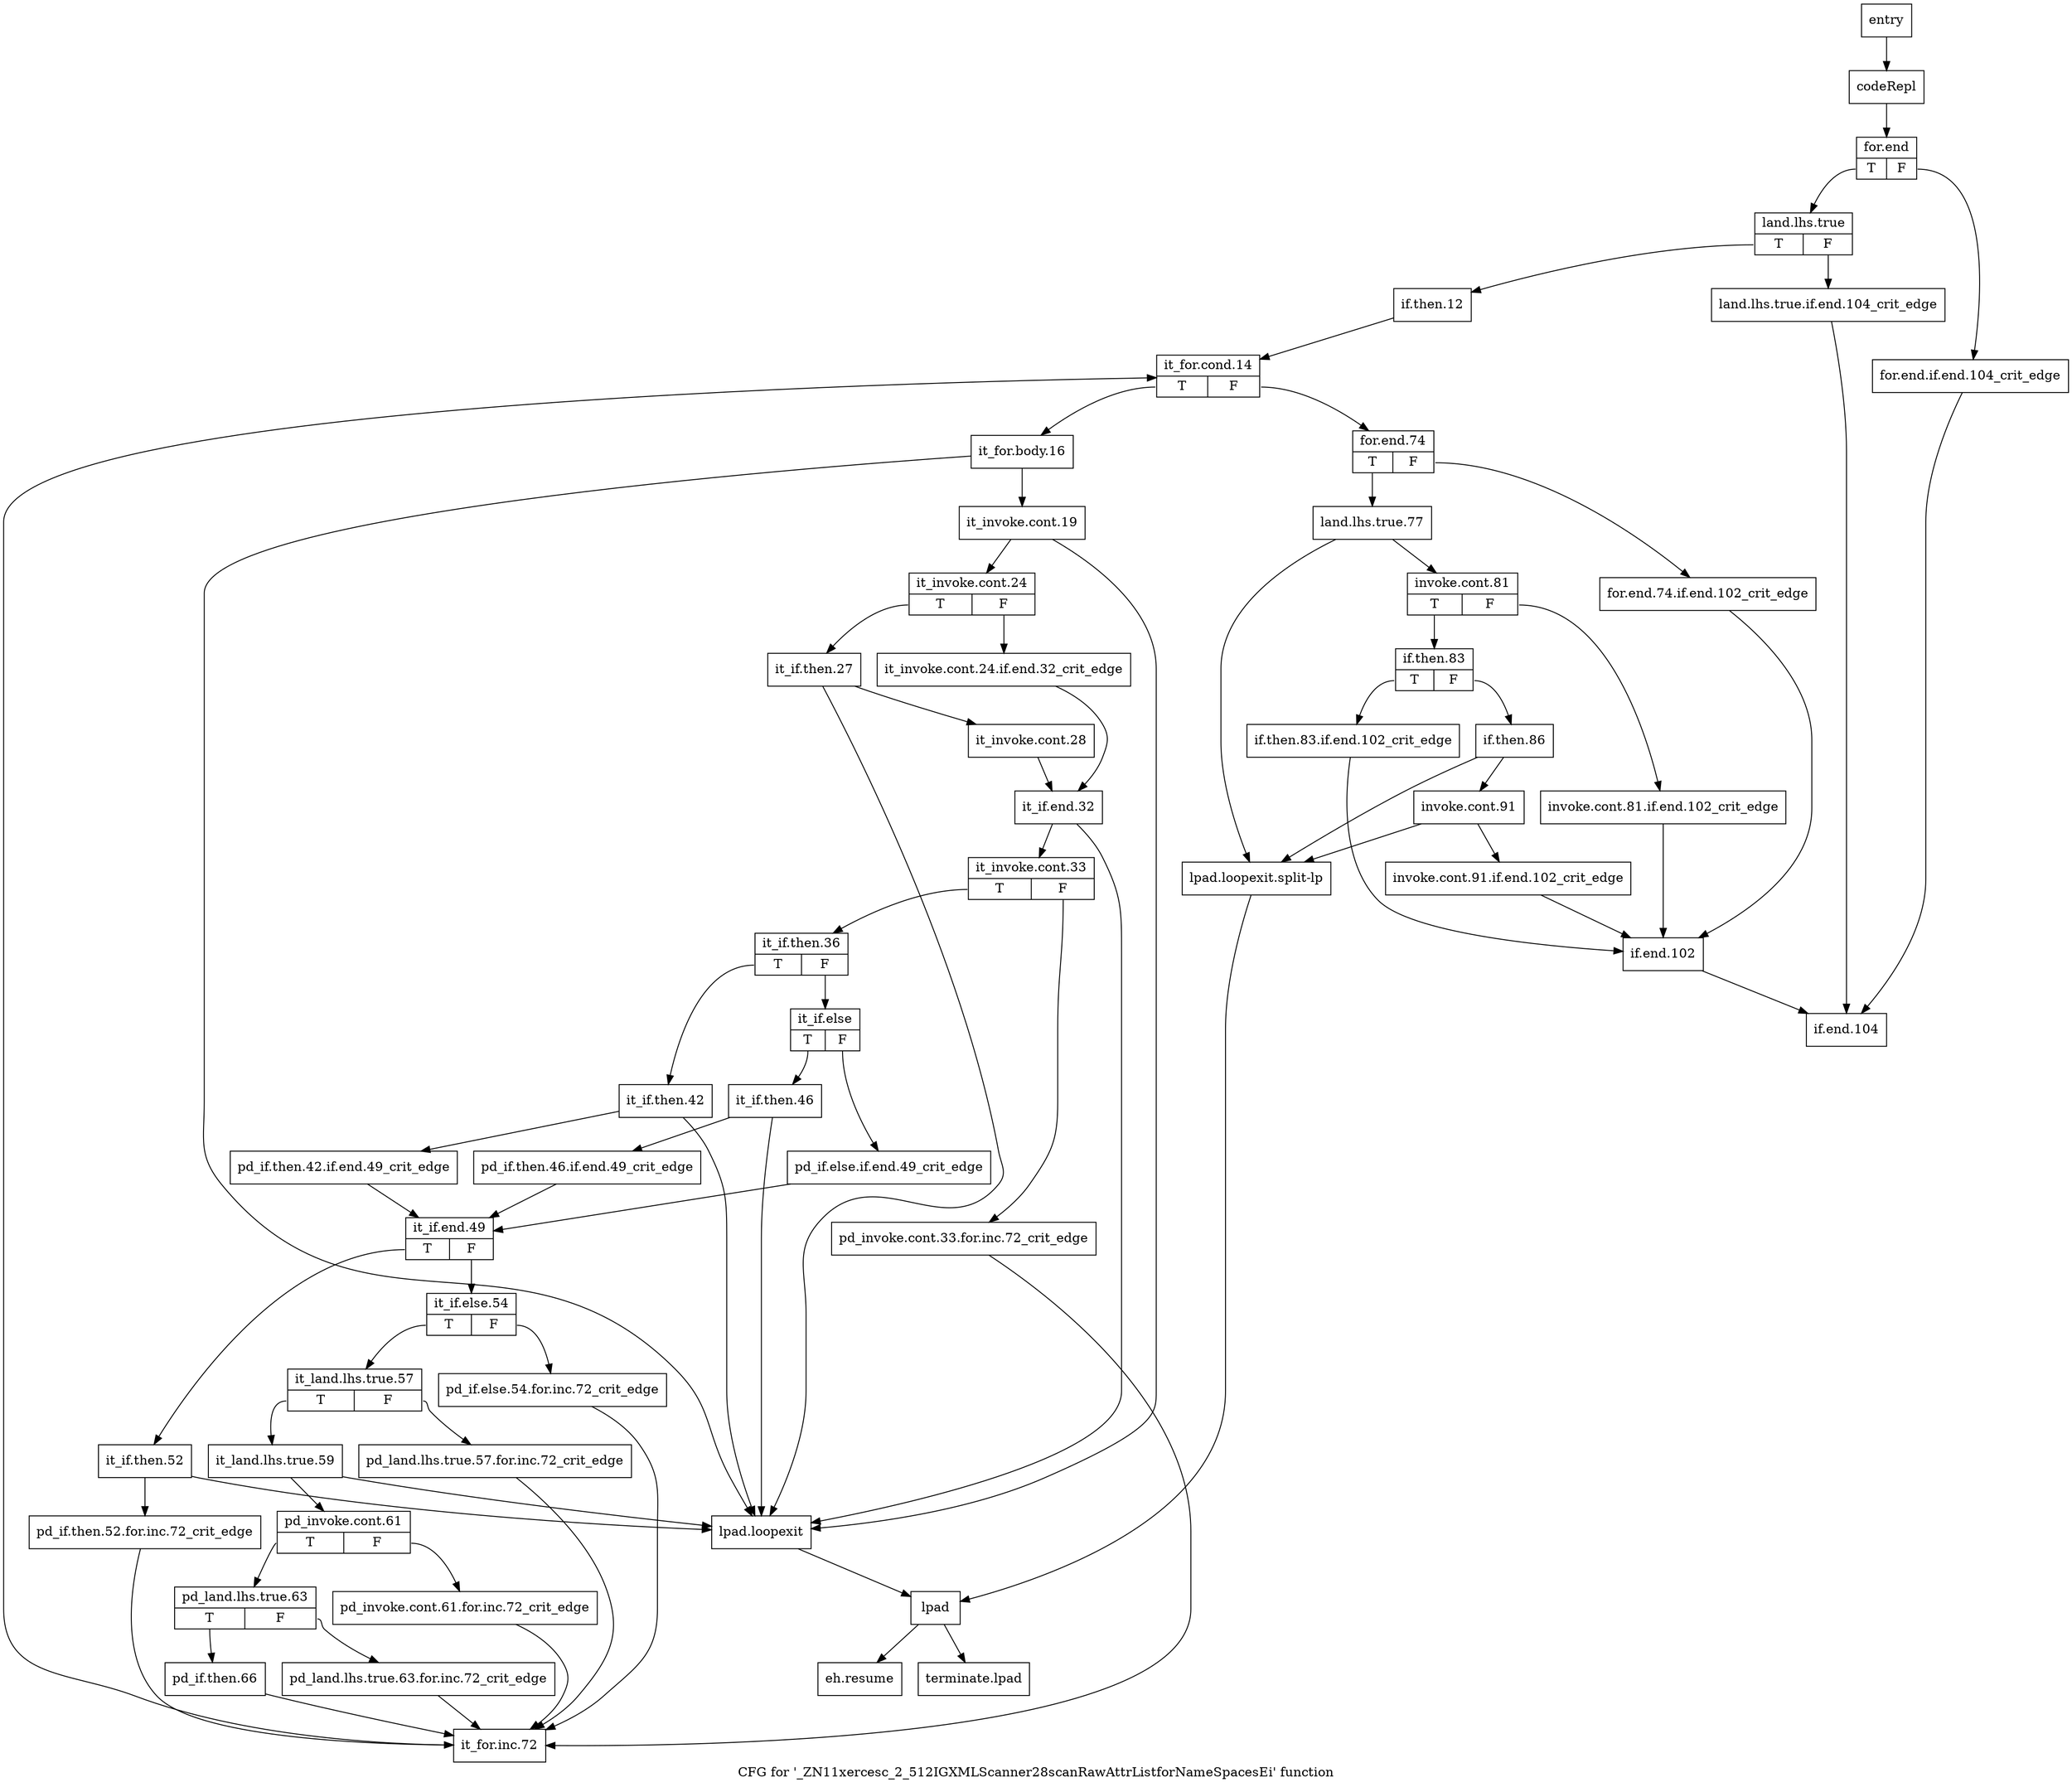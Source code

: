 digraph "CFG for '_ZN11xercesc_2_512IGXMLScanner28scanRawAttrListforNameSpacesEi' function" {
	label="CFG for '_ZN11xercesc_2_512IGXMLScanner28scanRawAttrListforNameSpacesEi' function";

	Node0x391cc80 [shape=record,label="{entry}"];
	Node0x391cc80 -> Node0x391ccd0;
	Node0x391ccd0 [shape=record,label="{codeRepl}"];
	Node0x391ccd0 -> Node0x3933690;
	Node0x3933690 [shape=record,label="{for.end|{<s0>T|<s1>F}}"];
	Node0x3933690:s0 -> Node0x3933730;
	Node0x3933690:s1 -> Node0x39336e0;
	Node0x39336e0 [shape=record,label="{for.end.if.end.104_crit_edge}"];
	Node0x39336e0 -> Node0x3934630;
	Node0x3933730 [shape=record,label="{land.lhs.true|{<s0>T|<s1>F}}"];
	Node0x3933730:s0 -> Node0x39337d0;
	Node0x3933730:s1 -> Node0x3933780;
	Node0x3933780 [shape=record,label="{land.lhs.true.if.end.104_crit_edge}"];
	Node0x3933780 -> Node0x3934630;
	Node0x39337d0 [shape=record,label="{if.then.12}"];
	Node0x39337d0 -> Node0x3933820;
	Node0x3933820 [shape=record,label="{it_for.cond.14|{<s0>T|<s1>F}}"];
	Node0x3933820:s0 -> Node0x3933870;
	Node0x3933820:s1 -> Node0x39342c0;
	Node0x3933870 [shape=record,label="{it_for.body.16}"];
	Node0x3933870 -> Node0x39338c0;
	Node0x3933870 -> Node0x3933a50;
	Node0x39338c0 [shape=record,label="{it_invoke.cont.19}"];
	Node0x39338c0 -> Node0x3933910;
	Node0x39338c0 -> Node0x3933a50;
	Node0x3933910 [shape=record,label="{it_invoke.cont.24|{<s0>T|<s1>F}}"];
	Node0x3933910:s0 -> Node0x39339b0;
	Node0x3933910:s1 -> Node0x3933960;
	Node0x3933960 [shape=record,label="{it_invoke.cont.24.if.end.32_crit_edge}"];
	Node0x3933960 -> Node0x3933b40;
	Node0x39339b0 [shape=record,label="{it_if.then.27}"];
	Node0x39339b0 -> Node0x3933a00;
	Node0x39339b0 -> Node0x3933a50;
	Node0x3933a00 [shape=record,label="{it_invoke.cont.28}"];
	Node0x3933a00 -> Node0x3933b40;
	Node0x3933a50 [shape=record,label="{lpad.loopexit}"];
	Node0x3933a50 -> Node0x3933af0;
	Node0x3933aa0 [shape=record,label="{lpad.loopexit.split-lp}"];
	Node0x3933aa0 -> Node0x3933af0;
	Node0x3933af0 [shape=record,label="{lpad}"];
	Node0x3933af0 -> Node0x3934680;
	Node0x3933af0 -> Node0x39346d0;
	Node0x3933b40 [shape=record,label="{it_if.end.32}"];
	Node0x3933b40 -> Node0x3933b90;
	Node0x3933b40 -> Node0x3933a50;
	Node0x3933b90 [shape=record,label="{it_invoke.cont.33|{<s0>T|<s1>F}}"];
	Node0x3933b90:s0 -> Node0x3933c30;
	Node0x3933b90:s1 -> Node0x3933be0;
	Node0x3933be0 [shape=record,label="{pd_invoke.cont.33.for.inc.72_crit_edge}"];
	Node0x3933be0 -> Node0x3934270;
	Node0x3933c30 [shape=record,label="{it_if.then.36|{<s0>T|<s1>F}}"];
	Node0x3933c30:s0 -> Node0x3933c80;
	Node0x3933c30:s1 -> Node0x3933d20;
	Node0x3933c80 [shape=record,label="{it_if.then.42}"];
	Node0x3933c80 -> Node0x3933cd0;
	Node0x3933c80 -> Node0x3933a50;
	Node0x3933cd0 [shape=record,label="{pd_if.then.42.if.end.49_crit_edge}"];
	Node0x3933cd0 -> Node0x3933e60;
	Node0x3933d20 [shape=record,label="{it_if.else|{<s0>T|<s1>F}}"];
	Node0x3933d20:s0 -> Node0x3933dc0;
	Node0x3933d20:s1 -> Node0x3933d70;
	Node0x3933d70 [shape=record,label="{pd_if.else.if.end.49_crit_edge}"];
	Node0x3933d70 -> Node0x3933e60;
	Node0x3933dc0 [shape=record,label="{it_if.then.46}"];
	Node0x3933dc0 -> Node0x3933e10;
	Node0x3933dc0 -> Node0x3933a50;
	Node0x3933e10 [shape=record,label="{pd_if.then.46.if.end.49_crit_edge}"];
	Node0x3933e10 -> Node0x3933e60;
	Node0x3933e60 [shape=record,label="{it_if.end.49|{<s0>T|<s1>F}}"];
	Node0x3933e60:s0 -> Node0x3933eb0;
	Node0x3933e60:s1 -> Node0x3933f50;
	Node0x3933eb0 [shape=record,label="{it_if.then.52}"];
	Node0x3933eb0 -> Node0x3933f00;
	Node0x3933eb0 -> Node0x3933a50;
	Node0x3933f00 [shape=record,label="{pd_if.then.52.for.inc.72_crit_edge}"];
	Node0x3933f00 -> Node0x3934270;
	Node0x3933f50 [shape=record,label="{it_if.else.54|{<s0>T|<s1>F}}"];
	Node0x3933f50:s0 -> Node0x3933ff0;
	Node0x3933f50:s1 -> Node0x3933fa0;
	Node0x3933fa0 [shape=record,label="{pd_if.else.54.for.inc.72_crit_edge}"];
	Node0x3933fa0 -> Node0x3934270;
	Node0x3933ff0 [shape=record,label="{it_land.lhs.true.57|{<s0>T|<s1>F}}"];
	Node0x3933ff0:s0 -> Node0x3934090;
	Node0x3933ff0:s1 -> Node0x3934040;
	Node0x3934040 [shape=record,label="{pd_land.lhs.true.57.for.inc.72_crit_edge}"];
	Node0x3934040 -> Node0x3934270;
	Node0x3934090 [shape=record,label="{it_land.lhs.true.59}"];
	Node0x3934090 -> Node0x39340e0;
	Node0x3934090 -> Node0x3933a50;
	Node0x39340e0 [shape=record,label="{pd_invoke.cont.61|{<s0>T|<s1>F}}"];
	Node0x39340e0:s0 -> Node0x3934180;
	Node0x39340e0:s1 -> Node0x3934130;
	Node0x3934130 [shape=record,label="{pd_invoke.cont.61.for.inc.72_crit_edge}"];
	Node0x3934130 -> Node0x3934270;
	Node0x3934180 [shape=record,label="{pd_land.lhs.true.63|{<s0>T|<s1>F}}"];
	Node0x3934180:s0 -> Node0x3934220;
	Node0x3934180:s1 -> Node0x39341d0;
	Node0x39341d0 [shape=record,label="{pd_land.lhs.true.63.for.inc.72_crit_edge}"];
	Node0x39341d0 -> Node0x3934270;
	Node0x3934220 [shape=record,label="{pd_if.then.66}"];
	Node0x3934220 -> Node0x3934270;
	Node0x3934270 [shape=record,label="{it_for.inc.72}"];
	Node0x3934270 -> Node0x3933820;
	Node0x39342c0 [shape=record,label="{for.end.74|{<s0>T|<s1>F}}"];
	Node0x39342c0:s0 -> Node0x3934360;
	Node0x39342c0:s1 -> Node0x3934310;
	Node0x3934310 [shape=record,label="{for.end.74.if.end.102_crit_edge}"];
	Node0x3934310 -> Node0x39345e0;
	Node0x3934360 [shape=record,label="{land.lhs.true.77}"];
	Node0x3934360 -> Node0x39343b0;
	Node0x3934360 -> Node0x3933aa0;
	Node0x39343b0 [shape=record,label="{invoke.cont.81|{<s0>T|<s1>F}}"];
	Node0x39343b0:s0 -> Node0x3934450;
	Node0x39343b0:s1 -> Node0x3934400;
	Node0x3934400 [shape=record,label="{invoke.cont.81.if.end.102_crit_edge}"];
	Node0x3934400 -> Node0x39345e0;
	Node0x3934450 [shape=record,label="{if.then.83|{<s0>T|<s1>F}}"];
	Node0x3934450:s0 -> Node0x39344a0;
	Node0x3934450:s1 -> Node0x39344f0;
	Node0x39344a0 [shape=record,label="{if.then.83.if.end.102_crit_edge}"];
	Node0x39344a0 -> Node0x39345e0;
	Node0x39344f0 [shape=record,label="{if.then.86}"];
	Node0x39344f0 -> Node0x3934540;
	Node0x39344f0 -> Node0x3933aa0;
	Node0x3934540 [shape=record,label="{invoke.cont.91}"];
	Node0x3934540 -> Node0x3934590;
	Node0x3934540 -> Node0x3933aa0;
	Node0x3934590 [shape=record,label="{invoke.cont.91.if.end.102_crit_edge}"];
	Node0x3934590 -> Node0x39345e0;
	Node0x39345e0 [shape=record,label="{if.end.102}"];
	Node0x39345e0 -> Node0x3934630;
	Node0x3934630 [shape=record,label="{if.end.104}"];
	Node0x3934680 [shape=record,label="{eh.resume}"];
	Node0x39346d0 [shape=record,label="{terminate.lpad}"];
}
